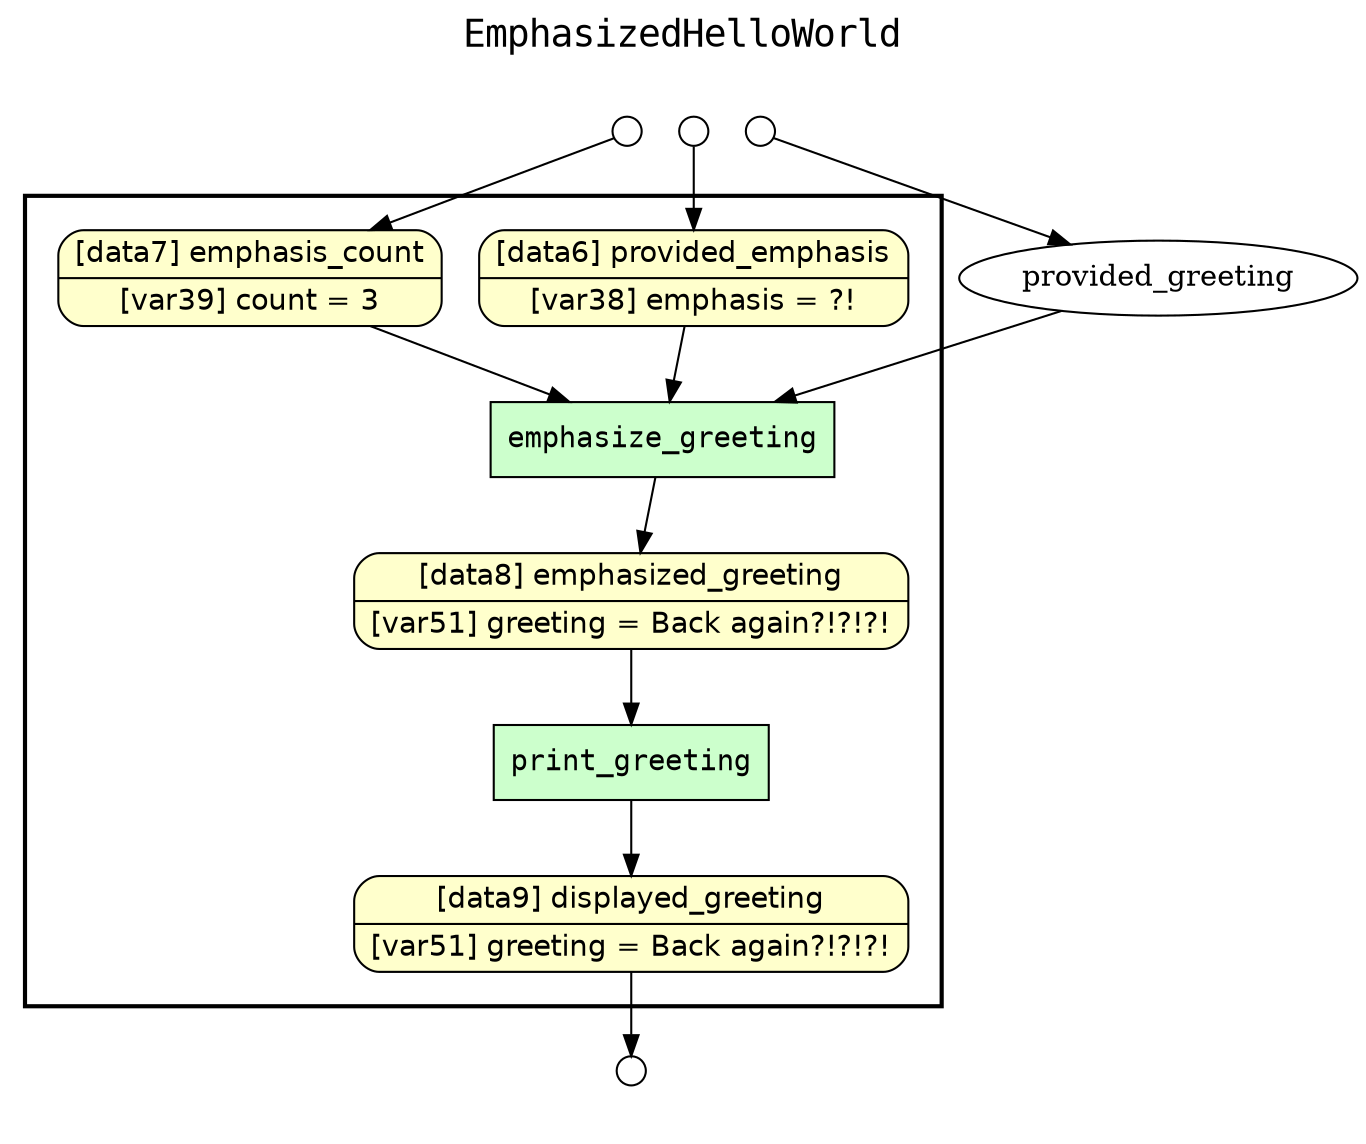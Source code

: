 
digraph yw_data_view {
rankdir=TB
fontname=Courier; fontsize=18; labelloc=t
label="EmphasizedHelloWorld"
subgraph cluster_workflow { label=""; color=black; penwidth=2
subgraph cluster_workflow_inner { label=""; color=white
node[shape=box style="filled" fillcolor="#CCFFCC" peripheries=1 fontname=Courier]
emphasize_greeting
print_greeting
node[shape=box style="filled" fillcolor="#CCFFCC" peripheries=1 fontname=Courier]
node[shape=box style="rounded,filled" fillcolor="#FFFFCC" peripheries=1 fontname=Helvetica]
provided_emphasis [shape=record rankdir=LR label="{<f0> [data6] provided_emphasis |<f1> [var38] emphasis = ?!}"]
emphasis_count [shape=record rankdir=LR label="{<f0> [data7] emphasis_count |<f1> [var39] count = 3}"]
emphasized_greeting [shape=record rankdir=LR label="{<f0> [data8] emphasized_greeting |<f1> [var51] greeting = Back again?!?!?!}"]
displayed_greeting [shape=record rankdir=LR label="{<f0> [data9] displayed_greeting |<f1> [var51] greeting = Back again?!?!?!}"]
}}
subgraph cluster_inflows { label=""; color=white; penwidth=2
subgraph cluster_inflows_inner { label=""; color=white
node[shape=circle fillcolor="#FFFFFF" peripheries=1 width=0.2]
emphasis_count_inflow [label=""]
provided_emphasis_inflow [label=""]
provided_greeting_inflow [label=""]
}}
subgraph cluster_outflows { label=""; color=white; penwidth=2
subgraph cluster_outflows_inner { label=""; color=white
node[shape=circle fillcolor="#FFFFFF" peripheries=1 width=0.2]
displayed_greeting_outflow [label=""]
}}
provided_greeting -> emphasize_greeting
provided_emphasis -> emphasize_greeting
emphasis_count -> emphasize_greeting
emphasized_greeting -> print_greeting
emphasize_greeting -> emphasized_greeting
print_greeting -> displayed_greeting
emphasis_count_inflow -> emphasis_count
provided_emphasis_inflow -> provided_emphasis
provided_greeting_inflow -> provided_greeting
displayed_greeting -> displayed_greeting_outflow
}

